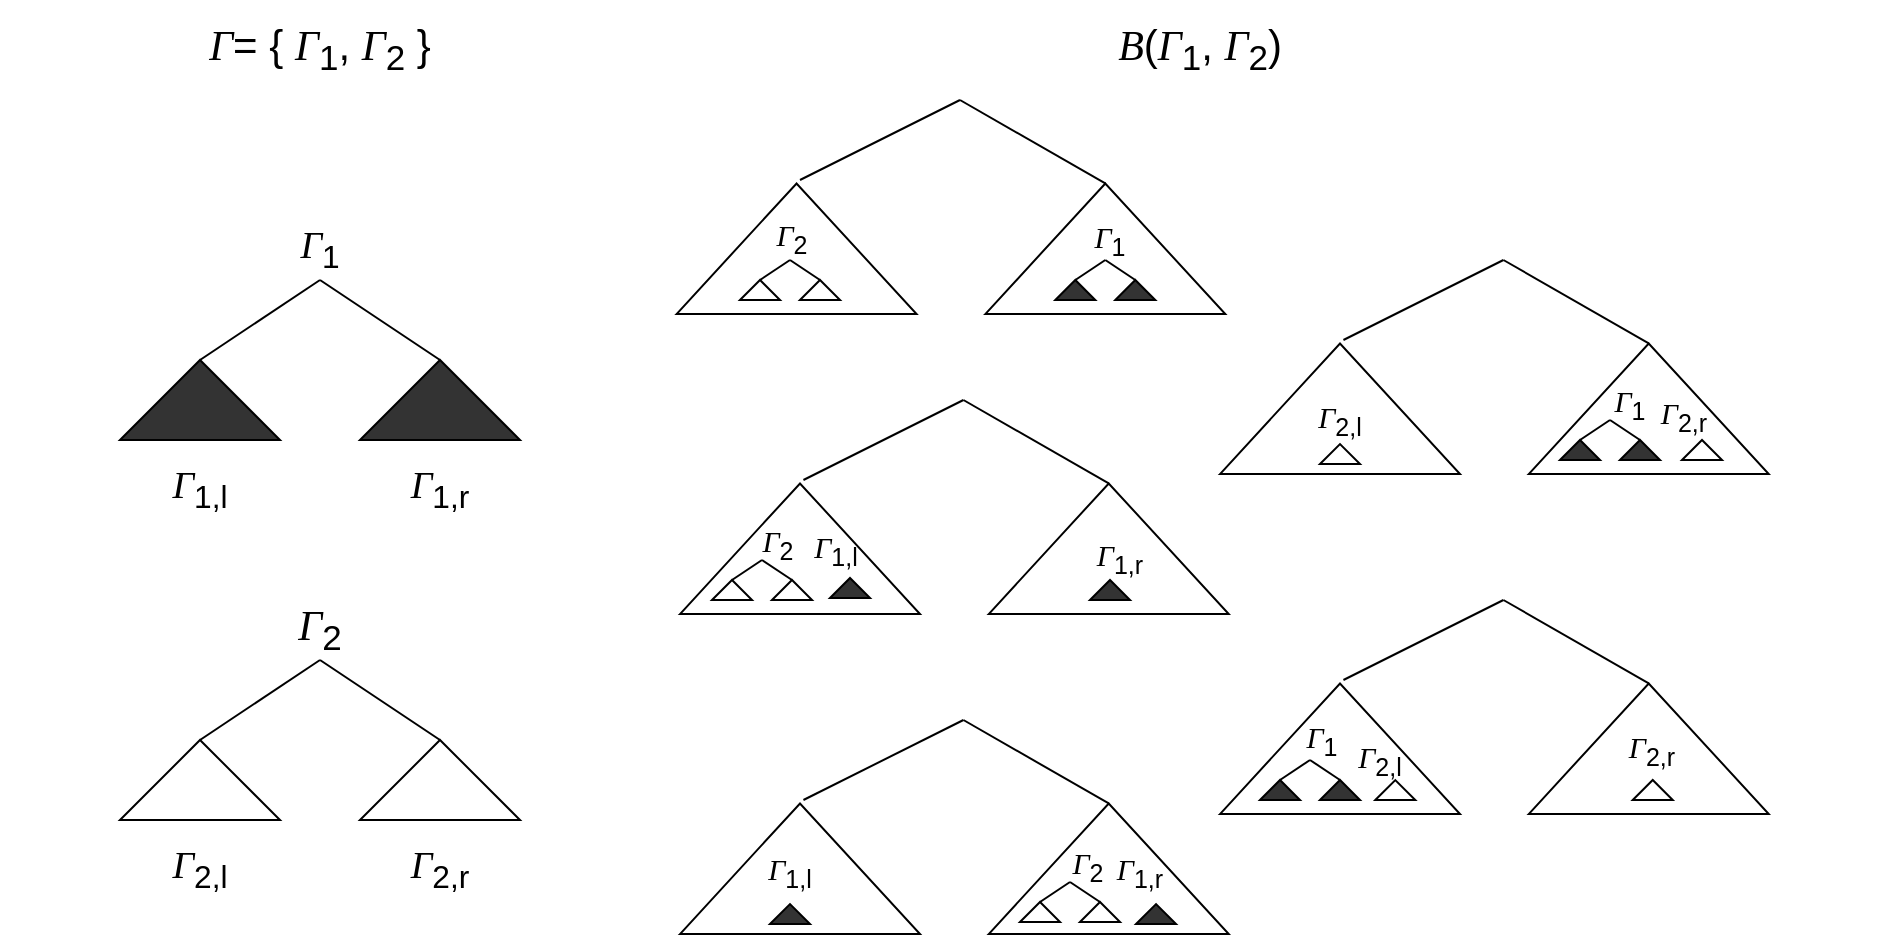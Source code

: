 <mxfile version="21.7.5" type="github">
  <diagram name="Page-1" id="s7zrrwgHaPzpXVX8WTu6">
    <mxGraphModel dx="847" dy="729" grid="1" gridSize="10" guides="1" tooltips="1" connect="1" arrows="1" fold="1" page="1" pageScale="1" pageWidth="850" pageHeight="1100" background="#ffffff" math="0" shadow="0">
      <root>
        <mxCell id="0" />
        <mxCell id="1" parent="0" />
        <mxCell id="GKoCl5mRJuVTZbslMC3Y-10" value="" style="group" vertex="1" connectable="0" parent="1">
          <mxGeometry x="90" y="340" width="200" height="80" as="geometry" />
        </mxCell>
        <mxCell id="GKoCl5mRJuVTZbslMC3Y-5" value="" style="triangle;whiteSpace=wrap;html=1;rotation=-90;fillColor=#FFFFFF;" vertex="1" parent="GKoCl5mRJuVTZbslMC3Y-10">
          <mxGeometry x="20" y="50" width="40" height="80" as="geometry" />
        </mxCell>
        <mxCell id="GKoCl5mRJuVTZbslMC3Y-6" value="" style="triangle;whiteSpace=wrap;html=1;rotation=-90;fillColor=#FFFFFF;" vertex="1" parent="GKoCl5mRJuVTZbslMC3Y-10">
          <mxGeometry x="140" y="50" width="40" height="80" as="geometry" />
        </mxCell>
        <mxCell id="GKoCl5mRJuVTZbslMC3Y-7" value="" style="endArrow=none;html=1;rounded=0;exitX=1;exitY=0.5;exitDx=0;exitDy=0;" edge="1" parent="GKoCl5mRJuVTZbslMC3Y-10" source="GKoCl5mRJuVTZbslMC3Y-5">
          <mxGeometry width="50" height="50" relative="1" as="geometry">
            <mxPoint x="70" y="30" as="sourcePoint" />
            <mxPoint x="100" y="30" as="targetPoint" />
          </mxGeometry>
        </mxCell>
        <mxCell id="GKoCl5mRJuVTZbslMC3Y-8" value="" style="endArrow=none;html=1;rounded=0;entryX=1;entryY=0.5;entryDx=0;entryDy=0;" edge="1" parent="GKoCl5mRJuVTZbslMC3Y-10" target="GKoCl5mRJuVTZbslMC3Y-6">
          <mxGeometry width="50" height="50" relative="1" as="geometry">
            <mxPoint x="100" y="30" as="sourcePoint" />
            <mxPoint x="110" y="40" as="targetPoint" />
          </mxGeometry>
        </mxCell>
        <mxCell id="GKoCl5mRJuVTZbslMC3Y-88" value="&lt;font style=&quot;font-size: 21px;&quot;&gt;&lt;i&gt;&lt;font face=&quot;Times New Roman&quot;&gt;Γ&lt;/font&gt;&lt;/i&gt;&lt;sub&gt;2&lt;br&gt;&lt;/sub&gt;&lt;/font&gt;" style="text;html=1;strokeColor=none;fillColor=none;align=center;verticalAlign=middle;whiteSpace=wrap;rounded=0;" vertex="1" parent="GKoCl5mRJuVTZbslMC3Y-10">
          <mxGeometry y="-10" width="200" height="50" as="geometry" />
        </mxCell>
        <mxCell id="GKoCl5mRJuVTZbslMC3Y-11" value="" style="group" vertex="1" connectable="0" parent="1">
          <mxGeometry x="90" y="180" width="210" height="80" as="geometry" />
        </mxCell>
        <mxCell id="GKoCl5mRJuVTZbslMC3Y-1" value="" style="triangle;whiteSpace=wrap;html=1;rotation=-90;fillColor=#333333;" vertex="1" parent="GKoCl5mRJuVTZbslMC3Y-11">
          <mxGeometry x="20" y="20" width="40" height="80" as="geometry" />
        </mxCell>
        <mxCell id="GKoCl5mRJuVTZbslMC3Y-2" value="" style="triangle;whiteSpace=wrap;html=1;rotation=-90;fillColor=#333333;" vertex="1" parent="GKoCl5mRJuVTZbslMC3Y-11">
          <mxGeometry x="140" y="20" width="40" height="80" as="geometry" />
        </mxCell>
        <mxCell id="GKoCl5mRJuVTZbslMC3Y-3" value="" style="endArrow=none;html=1;rounded=0;exitX=1;exitY=0.5;exitDx=0;exitDy=0;" edge="1" parent="GKoCl5mRJuVTZbslMC3Y-11" source="GKoCl5mRJuVTZbslMC3Y-1">
          <mxGeometry width="50" height="50" relative="1" as="geometry">
            <mxPoint x="70" as="sourcePoint" />
            <mxPoint x="100" as="targetPoint" />
          </mxGeometry>
        </mxCell>
        <mxCell id="GKoCl5mRJuVTZbslMC3Y-4" value="" style="endArrow=none;html=1;rounded=0;entryX=1;entryY=0.5;entryDx=0;entryDy=0;" edge="1" parent="GKoCl5mRJuVTZbslMC3Y-11" target="GKoCl5mRJuVTZbslMC3Y-2">
          <mxGeometry width="50" height="50" relative="1" as="geometry">
            <mxPoint x="100" as="sourcePoint" />
            <mxPoint x="110" y="10" as="targetPoint" />
          </mxGeometry>
        </mxCell>
        <mxCell id="GKoCl5mRJuVTZbslMC3Y-17" value="" style="group" vertex="1" connectable="0" parent="1">
          <mxGeometry x="368.28" y="90" width="314.37" height="107.03" as="geometry" />
        </mxCell>
        <mxCell id="GKoCl5mRJuVTZbslMC3Y-12" value="" style="triangle;whiteSpace=wrap;html=1;rotation=-90;" vertex="1" parent="GKoCl5mRJuVTZbslMC3Y-17">
          <mxGeometry x="27.35" y="14.38" width="65.3" height="120" as="geometry" />
        </mxCell>
        <mxCell id="GKoCl5mRJuVTZbslMC3Y-13" value="" style="triangle;whiteSpace=wrap;html=1;rotation=-90;" vertex="1" parent="GKoCl5mRJuVTZbslMC3Y-17">
          <mxGeometry x="181.72" y="14.38" width="65.3" height="120" as="geometry" />
        </mxCell>
        <mxCell id="GKoCl5mRJuVTZbslMC3Y-15" value="" style="endArrow=none;html=1;rounded=0;" edge="1" parent="GKoCl5mRJuVTZbslMC3Y-17">
          <mxGeometry width="50" height="50" relative="1" as="geometry">
            <mxPoint x="61.72" y="40" as="sourcePoint" />
            <mxPoint x="141.72" as="targetPoint" />
          </mxGeometry>
        </mxCell>
        <mxCell id="GKoCl5mRJuVTZbslMC3Y-16" value="" style="endArrow=none;html=1;rounded=0;entryX=1;entryY=0.5;entryDx=0;entryDy=0;" edge="1" parent="GKoCl5mRJuVTZbslMC3Y-17" target="GKoCl5mRJuVTZbslMC3Y-13">
          <mxGeometry width="50" height="50" relative="1" as="geometry">
            <mxPoint x="141.72" as="sourcePoint" />
            <mxPoint x="161.72" y="10" as="targetPoint" />
          </mxGeometry>
        </mxCell>
        <mxCell id="GKoCl5mRJuVTZbslMC3Y-38" value="" style="group" vertex="1" connectable="0" parent="GKoCl5mRJuVTZbslMC3Y-17">
          <mxGeometry x="31.72" y="80" width="50" height="20" as="geometry" />
        </mxCell>
        <mxCell id="GKoCl5mRJuVTZbslMC3Y-39" value="" style="triangle;whiteSpace=wrap;html=1;rotation=-90;fillColor=#FFFFFF;" vertex="1" parent="GKoCl5mRJuVTZbslMC3Y-38">
          <mxGeometry x="5" y="5" width="10" height="20" as="geometry" />
        </mxCell>
        <mxCell id="GKoCl5mRJuVTZbslMC3Y-40" value="" style="triangle;whiteSpace=wrap;html=1;rotation=-90;fillColor=#FFFFFF;" vertex="1" parent="GKoCl5mRJuVTZbslMC3Y-38">
          <mxGeometry x="35.0" y="5" width="10" height="20" as="geometry" />
        </mxCell>
        <mxCell id="GKoCl5mRJuVTZbslMC3Y-41" value="" style="endArrow=none;html=1;rounded=0;exitX=1;exitY=0.5;exitDx=0;exitDy=0;" edge="1" parent="GKoCl5mRJuVTZbslMC3Y-38" source="GKoCl5mRJuVTZbslMC3Y-39">
          <mxGeometry width="50" height="50" relative="1" as="geometry">
            <mxPoint x="17.5" as="sourcePoint" />
            <mxPoint x="25" as="targetPoint" />
          </mxGeometry>
        </mxCell>
        <mxCell id="GKoCl5mRJuVTZbslMC3Y-42" value="" style="endArrow=none;html=1;rounded=0;entryX=1;entryY=0.5;entryDx=0;entryDy=0;" edge="1" parent="GKoCl5mRJuVTZbslMC3Y-38" target="GKoCl5mRJuVTZbslMC3Y-40">
          <mxGeometry width="50" height="50" relative="1" as="geometry">
            <mxPoint x="25" as="sourcePoint" />
            <mxPoint x="27.5" y="2.5" as="targetPoint" />
          </mxGeometry>
        </mxCell>
        <mxCell id="GKoCl5mRJuVTZbslMC3Y-44" value="" style="group" vertex="1" connectable="0" parent="GKoCl5mRJuVTZbslMC3Y-17">
          <mxGeometry x="189.37" y="80" width="50" height="20" as="geometry" />
        </mxCell>
        <mxCell id="GKoCl5mRJuVTZbslMC3Y-45" value="" style="triangle;whiteSpace=wrap;html=1;rotation=-90;fillColor=#333333;" vertex="1" parent="GKoCl5mRJuVTZbslMC3Y-44">
          <mxGeometry x="5" y="5" width="10" height="20" as="geometry" />
        </mxCell>
        <mxCell id="GKoCl5mRJuVTZbslMC3Y-46" value="" style="triangle;whiteSpace=wrap;html=1;rotation=-90;fillColor=#333333;" vertex="1" parent="GKoCl5mRJuVTZbslMC3Y-44">
          <mxGeometry x="35.0" y="5" width="10" height="20" as="geometry" />
        </mxCell>
        <mxCell id="GKoCl5mRJuVTZbslMC3Y-47" value="" style="endArrow=none;html=1;rounded=0;exitX=1;exitY=0.5;exitDx=0;exitDy=0;" edge="1" parent="GKoCl5mRJuVTZbslMC3Y-44" source="GKoCl5mRJuVTZbslMC3Y-45">
          <mxGeometry width="50" height="50" relative="1" as="geometry">
            <mxPoint x="17.5" as="sourcePoint" />
            <mxPoint x="25" as="targetPoint" />
          </mxGeometry>
        </mxCell>
        <mxCell id="GKoCl5mRJuVTZbslMC3Y-48" value="" style="endArrow=none;html=1;rounded=0;entryX=1;entryY=0.5;entryDx=0;entryDy=0;" edge="1" parent="GKoCl5mRJuVTZbslMC3Y-44" target="GKoCl5mRJuVTZbslMC3Y-46">
          <mxGeometry width="50" height="50" relative="1" as="geometry">
            <mxPoint x="25" as="sourcePoint" />
            <mxPoint x="27.5" y="2.5" as="targetPoint" />
          </mxGeometry>
        </mxCell>
        <mxCell id="GKoCl5mRJuVTZbslMC3Y-90" value="&lt;font style=&quot;font-size: 15px;&quot;&gt;&lt;i style=&quot;&quot;&gt;&lt;font style=&quot;font-size: 15px;&quot; face=&quot;Times New Roman&quot;&gt;Γ&lt;/font&gt;&lt;/i&gt;&lt;sub style=&quot;&quot;&gt;1&lt;/sub&gt;&lt;/font&gt;&lt;span style=&quot;box-sizing: border-box; color: transparent; cursor: text; position: absolute; transform-origin: 0px 0px; text-align: start; background-color: rgb(255, 255, 255); left: 298.863px; top: 208.914px; font-family: sans-serif; font-size: 15px;&quot; dir=&quot;ltr&quot; role=&quot;presentation&quot;&gt;&lt;font style=&quot;font-size: 15px;&quot;&gt;2&lt;/font&gt;&lt;/span&gt;&lt;span style=&quot;box-sizing: border-box; color: transparent; cursor: text; position: absolute; transform-origin: 0px 0px; text-align: start; background-color: rgb(255, 255, 255); left: 298.863px; top: 208.914px; font-family: sans-serif; font-size: 15px;&quot; dir=&quot;ltr&quot; role=&quot;presentation&quot;&gt;&lt;font style=&quot;font-size: 15px;&quot;&gt;&lt;br&gt;&lt;/font&gt;&lt;/span&gt;&lt;span style=&quot;box-sizing: border-box; color: transparent; cursor: text; position: absolute; transform-origin: 0px 0px; text-align: start; background-color: rgb(255, 255, 255); left: 298.863px; top: 208.914px; font-family: sans-serif; font-size: 15px;&quot; dir=&quot;ltr&quot; role=&quot;presentation&quot;&gt;&lt;font style=&quot;font-size: 15px;&quot;&gt;2&lt;/font&gt;&lt;/span&gt;" style="text;html=1;strokeColor=none;fillColor=none;align=center;verticalAlign=middle;whiteSpace=wrap;rounded=0;" vertex="1" parent="GKoCl5mRJuVTZbslMC3Y-17">
          <mxGeometry x="116.37" y="45" width="200" height="50" as="geometry" />
        </mxCell>
        <mxCell id="GKoCl5mRJuVTZbslMC3Y-96" value="&lt;font style=&quot;font-size: 15px;&quot;&gt;&lt;i&gt;&lt;font style=&quot;font-size: 15px;&quot; face=&quot;Times New Roman&quot;&gt;Γ&lt;/font&gt;&lt;/i&gt;&lt;sub&gt;2&lt;br&gt;&lt;/sub&gt;&lt;/font&gt;" style="text;html=1;strokeColor=none;fillColor=none;align=center;verticalAlign=middle;whiteSpace=wrap;rounded=0;" vertex="1" parent="GKoCl5mRJuVTZbslMC3Y-17">
          <mxGeometry x="-42.28" y="44" width="200" height="50" as="geometry" />
        </mxCell>
        <mxCell id="GKoCl5mRJuVTZbslMC3Y-18" value="" style="group" vertex="1" connectable="0" parent="1">
          <mxGeometry x="370" y="240" width="320" height="107.03" as="geometry" />
        </mxCell>
        <mxCell id="GKoCl5mRJuVTZbslMC3Y-19" value="" style="triangle;whiteSpace=wrap;html=1;rotation=-90;" vertex="1" parent="GKoCl5mRJuVTZbslMC3Y-18">
          <mxGeometry x="27.35" y="14.38" width="65.3" height="120" as="geometry" />
        </mxCell>
        <mxCell id="GKoCl5mRJuVTZbslMC3Y-20" value="" style="triangle;whiteSpace=wrap;html=1;rotation=-90;" vertex="1" parent="GKoCl5mRJuVTZbslMC3Y-18">
          <mxGeometry x="181.72" y="14.38" width="65.3" height="120" as="geometry" />
        </mxCell>
        <mxCell id="GKoCl5mRJuVTZbslMC3Y-21" value="" style="endArrow=none;html=1;rounded=0;" edge="1" parent="GKoCl5mRJuVTZbslMC3Y-18">
          <mxGeometry width="50" height="50" relative="1" as="geometry">
            <mxPoint x="61.72" y="40" as="sourcePoint" />
            <mxPoint x="141.72" as="targetPoint" />
          </mxGeometry>
        </mxCell>
        <mxCell id="GKoCl5mRJuVTZbslMC3Y-22" value="" style="endArrow=none;html=1;rounded=0;entryX=1;entryY=0.5;entryDx=0;entryDy=0;" edge="1" parent="GKoCl5mRJuVTZbslMC3Y-18" target="GKoCl5mRJuVTZbslMC3Y-20">
          <mxGeometry width="50" height="50" relative="1" as="geometry">
            <mxPoint x="141.72" as="sourcePoint" />
            <mxPoint x="161.72" y="10" as="targetPoint" />
          </mxGeometry>
        </mxCell>
        <mxCell id="GKoCl5mRJuVTZbslMC3Y-54" value="" style="group" vertex="1" connectable="0" parent="GKoCl5mRJuVTZbslMC3Y-18">
          <mxGeometry x="16" y="80" width="50" height="20" as="geometry" />
        </mxCell>
        <mxCell id="GKoCl5mRJuVTZbslMC3Y-50" value="" style="triangle;whiteSpace=wrap;html=1;rotation=-90;fillColor=#FFFFFF;container=0;" vertex="1" parent="GKoCl5mRJuVTZbslMC3Y-54">
          <mxGeometry x="5" y="5" width="10" height="20" as="geometry" />
        </mxCell>
        <mxCell id="GKoCl5mRJuVTZbslMC3Y-51" value="" style="triangle;whiteSpace=wrap;html=1;rotation=-90;fillColor=#FFFFFF;container=0;" vertex="1" parent="GKoCl5mRJuVTZbslMC3Y-54">
          <mxGeometry x="35" y="5" width="10" height="20" as="geometry" />
        </mxCell>
        <mxCell id="GKoCl5mRJuVTZbslMC3Y-52" value="" style="endArrow=none;html=1;rounded=0;exitX=1;exitY=0.5;exitDx=0;exitDy=0;" edge="1" parent="GKoCl5mRJuVTZbslMC3Y-54" source="GKoCl5mRJuVTZbslMC3Y-50">
          <mxGeometry width="50" height="50" relative="1" as="geometry">
            <mxPoint x="17.5" as="sourcePoint" />
            <mxPoint x="25" as="targetPoint" />
          </mxGeometry>
        </mxCell>
        <mxCell id="GKoCl5mRJuVTZbslMC3Y-53" value="" style="endArrow=none;html=1;rounded=0;entryX=1;entryY=0.5;entryDx=0;entryDy=0;" edge="1" parent="GKoCl5mRJuVTZbslMC3Y-54" target="GKoCl5mRJuVTZbslMC3Y-51">
          <mxGeometry width="50" height="50" relative="1" as="geometry">
            <mxPoint x="25" as="sourcePoint" />
            <mxPoint x="27.5" y="2.5" as="targetPoint" />
          </mxGeometry>
        </mxCell>
        <mxCell id="GKoCl5mRJuVTZbslMC3Y-78" value="" style="triangle;whiteSpace=wrap;html=1;rotation=-90;fillColor=#333333;container=0;" vertex="1" parent="GKoCl5mRJuVTZbslMC3Y-18">
          <mxGeometry x="80" y="84" width="10" height="20" as="geometry" />
        </mxCell>
        <mxCell id="GKoCl5mRJuVTZbslMC3Y-79" value="" style="triangle;whiteSpace=wrap;html=1;rotation=-90;fillColor=#333333;container=0;" vertex="1" parent="GKoCl5mRJuVTZbslMC3Y-18">
          <mxGeometry x="210" y="85" width="10" height="20" as="geometry" />
        </mxCell>
        <mxCell id="GKoCl5mRJuVTZbslMC3Y-91" value="&lt;font style=&quot;font-size: 15px;&quot;&gt;&lt;i style=&quot;&quot;&gt;&lt;font style=&quot;font-size: 15px;&quot; face=&quot;Times New Roman&quot;&gt;Γ&lt;/font&gt;&lt;/i&gt;&lt;sub style=&quot;&quot;&gt;1,l&lt;/sub&gt;&lt;/font&gt;&lt;span style=&quot;box-sizing: border-box; color: transparent; cursor: text; position: absolute; transform-origin: 0px 0px; text-align: start; background-color: rgb(255, 255, 255); left: 298.863px; top: 208.914px; font-family: sans-serif; font-size: 15px;&quot; dir=&quot;ltr&quot; role=&quot;presentation&quot;&gt;&lt;font style=&quot;font-size: 15px;&quot;&gt;2&lt;/font&gt;&lt;/span&gt;&lt;span style=&quot;box-sizing: border-box; color: transparent; cursor: text; position: absolute; transform-origin: 0px 0px; text-align: start; background-color: rgb(255, 255, 255); left: 298.863px; top: 208.914px; font-family: sans-serif; font-size: 15px;&quot; dir=&quot;ltr&quot; role=&quot;presentation&quot;&gt;&lt;font style=&quot;font-size: 15px;&quot;&gt;&lt;br&gt;&lt;/font&gt;&lt;/span&gt;&lt;span style=&quot;box-sizing: border-box; color: transparent; cursor: text; position: absolute; transform-origin: 0px 0px; text-align: start; background-color: rgb(255, 255, 255); left: 298.863px; top: 208.914px; font-family: sans-serif; font-size: 15px;&quot; dir=&quot;ltr&quot; role=&quot;presentation&quot;&gt;&lt;font style=&quot;font-size: 15px;&quot;&gt;2&lt;/font&gt;&lt;/span&gt;" style="text;html=1;strokeColor=none;fillColor=none;align=center;verticalAlign=middle;whiteSpace=wrap;rounded=0;" vertex="1" parent="GKoCl5mRJuVTZbslMC3Y-18">
          <mxGeometry x="-22" y="50" width="200" height="50" as="geometry" />
        </mxCell>
        <mxCell id="GKoCl5mRJuVTZbslMC3Y-92" value="&lt;font style=&quot;font-size: 15px;&quot;&gt;&lt;font style=&quot;font-size: 15px;&quot; face=&quot;Times New Roman&quot;&gt;&lt;i style=&quot;&quot;&gt;Γ&lt;/i&gt;&lt;/font&gt;&lt;sub style=&quot;&quot;&gt;1,r&lt;/sub&gt;&lt;/font&gt;&lt;span style=&quot;box-sizing: border-box; color: transparent; cursor: text; position: absolute; transform-origin: 0px 0px; text-align: start; background-color: rgb(255, 255, 255); left: 298.863px; top: 208.914px; font-family: sans-serif; font-size: 15px;&quot; dir=&quot;ltr&quot; role=&quot;presentation&quot;&gt;&lt;font style=&quot;font-size: 15px;&quot;&gt;2&lt;/font&gt;&lt;/span&gt;&lt;span style=&quot;box-sizing: border-box; color: transparent; cursor: text; position: absolute; transform-origin: 0px 0px; text-align: start; background-color: rgb(255, 255, 255); left: 298.863px; top: 208.914px; font-family: sans-serif; font-size: 15px;&quot; dir=&quot;ltr&quot; role=&quot;presentation&quot;&gt;&lt;font style=&quot;font-size: 15px;&quot;&gt;&lt;br&gt;&lt;/font&gt;&lt;/span&gt;&lt;span style=&quot;box-sizing: border-box; color: transparent; cursor: text; position: absolute; transform-origin: 0px 0px; text-align: start; background-color: rgb(255, 255, 255); left: 298.863px; top: 208.914px; font-family: sans-serif; font-size: 15px;&quot; dir=&quot;ltr&quot; role=&quot;presentation&quot;&gt;&lt;font style=&quot;font-size: 15px;&quot;&gt;2&lt;/font&gt;&lt;/span&gt;" style="text;html=1;strokeColor=none;fillColor=none;align=center;verticalAlign=middle;whiteSpace=wrap;rounded=0;" vertex="1" parent="GKoCl5mRJuVTZbslMC3Y-18">
          <mxGeometry x="120" y="54" width="200" height="50" as="geometry" />
        </mxCell>
        <mxCell id="GKoCl5mRJuVTZbslMC3Y-97" value="&lt;font style=&quot;font-size: 15px;&quot;&gt;&lt;i&gt;&lt;font style=&quot;font-size: 15px;&quot; face=&quot;Times New Roman&quot;&gt;Γ&lt;/font&gt;&lt;/i&gt;&lt;sub&gt;2&lt;br&gt;&lt;/sub&gt;&lt;/font&gt;" style="text;html=1;strokeColor=none;fillColor=none;align=center;verticalAlign=middle;whiteSpace=wrap;rounded=0;" vertex="1" parent="GKoCl5mRJuVTZbslMC3Y-18">
          <mxGeometry x="-51" y="47.38" width="200" height="50" as="geometry" />
        </mxCell>
        <mxCell id="GKoCl5mRJuVTZbslMC3Y-23" value="" style="group" vertex="1" connectable="0" parent="1">
          <mxGeometry x="370" y="400" width="330" height="107.03" as="geometry" />
        </mxCell>
        <mxCell id="GKoCl5mRJuVTZbslMC3Y-24" value="" style="triangle;whiteSpace=wrap;html=1;rotation=-90;" vertex="1" parent="GKoCl5mRJuVTZbslMC3Y-23">
          <mxGeometry x="27.35" y="14.38" width="65.3" height="120" as="geometry" />
        </mxCell>
        <mxCell id="GKoCl5mRJuVTZbslMC3Y-25" value="" style="triangle;whiteSpace=wrap;html=1;rotation=-90;" vertex="1" parent="GKoCl5mRJuVTZbslMC3Y-23">
          <mxGeometry x="181.72" y="14.38" width="65.3" height="120" as="geometry" />
        </mxCell>
        <mxCell id="GKoCl5mRJuVTZbslMC3Y-26" value="" style="endArrow=none;html=1;rounded=0;" edge="1" parent="GKoCl5mRJuVTZbslMC3Y-23">
          <mxGeometry width="50" height="50" relative="1" as="geometry">
            <mxPoint x="61.72" y="40" as="sourcePoint" />
            <mxPoint x="141.72" as="targetPoint" />
          </mxGeometry>
        </mxCell>
        <mxCell id="GKoCl5mRJuVTZbslMC3Y-27" value="" style="endArrow=none;html=1;rounded=0;entryX=1;entryY=0.5;entryDx=0;entryDy=0;" edge="1" parent="GKoCl5mRJuVTZbslMC3Y-23" target="GKoCl5mRJuVTZbslMC3Y-25">
          <mxGeometry width="50" height="50" relative="1" as="geometry">
            <mxPoint x="141.72" as="sourcePoint" />
            <mxPoint x="161.72" y="10" as="targetPoint" />
          </mxGeometry>
        </mxCell>
        <mxCell id="GKoCl5mRJuVTZbslMC3Y-55" value="" style="group" vertex="1" connectable="0" parent="GKoCl5mRJuVTZbslMC3Y-23">
          <mxGeometry x="170" y="81" width="50" height="20" as="geometry" />
        </mxCell>
        <mxCell id="GKoCl5mRJuVTZbslMC3Y-56" value="" style="triangle;whiteSpace=wrap;html=1;rotation=-90;fillColor=#FFFFFF;container=0;" vertex="1" parent="GKoCl5mRJuVTZbslMC3Y-55">
          <mxGeometry x="5" y="5" width="10" height="20" as="geometry" />
        </mxCell>
        <mxCell id="GKoCl5mRJuVTZbslMC3Y-57" value="" style="triangle;whiteSpace=wrap;html=1;rotation=-90;fillColor=#FFFFFF;container=0;" vertex="1" parent="GKoCl5mRJuVTZbslMC3Y-55">
          <mxGeometry x="35" y="5" width="10" height="20" as="geometry" />
        </mxCell>
        <mxCell id="GKoCl5mRJuVTZbslMC3Y-58" value="" style="endArrow=none;html=1;rounded=0;exitX=1;exitY=0.5;exitDx=0;exitDy=0;" edge="1" parent="GKoCl5mRJuVTZbslMC3Y-55" source="GKoCl5mRJuVTZbslMC3Y-56">
          <mxGeometry width="50" height="50" relative="1" as="geometry">
            <mxPoint x="17.5" as="sourcePoint" />
            <mxPoint x="25" as="targetPoint" />
          </mxGeometry>
        </mxCell>
        <mxCell id="GKoCl5mRJuVTZbslMC3Y-59" value="" style="endArrow=none;html=1;rounded=0;entryX=1;entryY=0.5;entryDx=0;entryDy=0;" edge="1" parent="GKoCl5mRJuVTZbslMC3Y-55" target="GKoCl5mRJuVTZbslMC3Y-57">
          <mxGeometry width="50" height="50" relative="1" as="geometry">
            <mxPoint x="25" as="sourcePoint" />
            <mxPoint x="27.5" y="2.5" as="targetPoint" />
          </mxGeometry>
        </mxCell>
        <mxCell id="GKoCl5mRJuVTZbslMC3Y-75" value="" style="triangle;whiteSpace=wrap;html=1;rotation=-90;fillColor=#333333;container=0;" vertex="1" parent="GKoCl5mRJuVTZbslMC3Y-23">
          <mxGeometry x="233.02" y="87.03" width="10" height="20" as="geometry" />
        </mxCell>
        <mxCell id="GKoCl5mRJuVTZbslMC3Y-71" value="" style="triangle;whiteSpace=wrap;html=1;rotation=-90;fillColor=#333333;container=0;" vertex="1" parent="GKoCl5mRJuVTZbslMC3Y-23">
          <mxGeometry x="50" y="87.03" width="10" height="20" as="geometry" />
        </mxCell>
        <mxCell id="GKoCl5mRJuVTZbslMC3Y-93" value="&lt;font style=&quot;font-size: 15px;&quot;&gt;&lt;i style=&quot;&quot;&gt;&lt;font style=&quot;font-size: 15px;&quot; face=&quot;Times New Roman&quot;&gt;Γ&lt;/font&gt;&lt;/i&gt;&lt;sub style=&quot;&quot;&gt;1,l&lt;/sub&gt;&lt;/font&gt;&lt;span style=&quot;box-sizing: border-box; color: transparent; cursor: text; position: absolute; transform-origin: 0px 0px; text-align: start; background-color: rgb(255, 255, 255); left: 298.863px; top: 208.914px; font-family: sans-serif; font-size: 15px;&quot; dir=&quot;ltr&quot; role=&quot;presentation&quot;&gt;&lt;font style=&quot;font-size: 15px;&quot;&gt;2&lt;/font&gt;&lt;/span&gt;&lt;span style=&quot;box-sizing: border-box; color: transparent; cursor: text; position: absolute; transform-origin: 0px 0px; text-align: start; background-color: rgb(255, 255, 255); left: 298.863px; top: 208.914px; font-family: sans-serif; font-size: 15px;&quot; dir=&quot;ltr&quot; role=&quot;presentation&quot;&gt;&lt;font style=&quot;font-size: 15px;&quot;&gt;&lt;br&gt;&lt;/font&gt;&lt;/span&gt;&lt;span style=&quot;box-sizing: border-box; color: transparent; cursor: text; position: absolute; transform-origin: 0px 0px; text-align: start; background-color: rgb(255, 255, 255); left: 298.863px; top: 208.914px; font-family: sans-serif; font-size: 15px;&quot; dir=&quot;ltr&quot; role=&quot;presentation&quot;&gt;&lt;font style=&quot;font-size: 15px;&quot;&gt;2&lt;/font&gt;&lt;/span&gt;" style="text;html=1;strokeColor=none;fillColor=none;align=center;verticalAlign=middle;whiteSpace=wrap;rounded=0;" vertex="1" parent="GKoCl5mRJuVTZbslMC3Y-23">
          <mxGeometry x="-45" y="51" width="200" height="50" as="geometry" />
        </mxCell>
        <mxCell id="GKoCl5mRJuVTZbslMC3Y-95" value="&lt;font style=&quot;font-size: 15px;&quot;&gt;&lt;font style=&quot;font-size: 15px;&quot; face=&quot;Times New Roman&quot;&gt;&lt;i style=&quot;&quot;&gt;Γ&lt;/i&gt;&lt;/font&gt;&lt;sub style=&quot;&quot;&gt;1,r&lt;/sub&gt;&lt;/font&gt;&lt;span style=&quot;box-sizing: border-box; color: transparent; cursor: text; position: absolute; transform-origin: 0px 0px; text-align: start; background-color: rgb(255, 255, 255); left: 298.863px; top: 208.914px; font-family: sans-serif; font-size: 15px;&quot; dir=&quot;ltr&quot; role=&quot;presentation&quot;&gt;&lt;font style=&quot;font-size: 15px;&quot;&gt;2&lt;/font&gt;&lt;/span&gt;&lt;span style=&quot;box-sizing: border-box; color: transparent; cursor: text; position: absolute; transform-origin: 0px 0px; text-align: start; background-color: rgb(255, 255, 255); left: 298.863px; top: 208.914px; font-family: sans-serif; font-size: 15px;&quot; dir=&quot;ltr&quot; role=&quot;presentation&quot;&gt;&lt;font style=&quot;font-size: 15px;&quot;&gt;&lt;br&gt;&lt;/font&gt;&lt;/span&gt;&lt;span style=&quot;box-sizing: border-box; color: transparent; cursor: text; position: absolute; transform-origin: 0px 0px; text-align: start; background-color: rgb(255, 255, 255); left: 298.863px; top: 208.914px; font-family: sans-serif; font-size: 15px;&quot; dir=&quot;ltr&quot; role=&quot;presentation&quot;&gt;&lt;font style=&quot;font-size: 15px;&quot;&gt;2&lt;/font&gt;&lt;/span&gt;" style="text;html=1;strokeColor=none;fillColor=none;align=center;verticalAlign=middle;whiteSpace=wrap;rounded=0;" vertex="1" parent="GKoCl5mRJuVTZbslMC3Y-23">
          <mxGeometry x="130" y="51" width="200" height="50" as="geometry" />
        </mxCell>
        <mxCell id="GKoCl5mRJuVTZbslMC3Y-98" value="&lt;font style=&quot;font-size: 15px;&quot;&gt;&lt;i&gt;&lt;font style=&quot;font-size: 15px;&quot; face=&quot;Times New Roman&quot;&gt;Γ&lt;/font&gt;&lt;/i&gt;&lt;sub&gt;2&lt;br&gt;&lt;/sub&gt;&lt;/font&gt;" style="text;html=1;strokeColor=none;fillColor=none;align=center;verticalAlign=middle;whiteSpace=wrap;rounded=0;" vertex="1" parent="GKoCl5mRJuVTZbslMC3Y-23">
          <mxGeometry x="104" y="48.38" width="200" height="50" as="geometry" />
        </mxCell>
        <mxCell id="GKoCl5mRJuVTZbslMC3Y-28" value="" style="group" vertex="1" connectable="0" parent="1">
          <mxGeometry x="640" y="170" width="330" height="107.03" as="geometry" />
        </mxCell>
        <mxCell id="GKoCl5mRJuVTZbslMC3Y-29" value="" style="triangle;whiteSpace=wrap;html=1;rotation=-90;" vertex="1" parent="GKoCl5mRJuVTZbslMC3Y-28">
          <mxGeometry x="27.35" y="14.38" width="65.3" height="120" as="geometry" />
        </mxCell>
        <mxCell id="GKoCl5mRJuVTZbslMC3Y-30" value="" style="triangle;whiteSpace=wrap;html=1;rotation=-90;" vertex="1" parent="GKoCl5mRJuVTZbslMC3Y-28">
          <mxGeometry x="181.72" y="14.38" width="65.3" height="120" as="geometry" />
        </mxCell>
        <mxCell id="GKoCl5mRJuVTZbslMC3Y-31" value="" style="endArrow=none;html=1;rounded=0;" edge="1" parent="GKoCl5mRJuVTZbslMC3Y-28">
          <mxGeometry width="50" height="50" relative="1" as="geometry">
            <mxPoint x="61.72" y="40" as="sourcePoint" />
            <mxPoint x="141.72" as="targetPoint" />
          </mxGeometry>
        </mxCell>
        <mxCell id="GKoCl5mRJuVTZbslMC3Y-32" value="" style="endArrow=none;html=1;rounded=0;entryX=1;entryY=0.5;entryDx=0;entryDy=0;" edge="1" parent="GKoCl5mRJuVTZbslMC3Y-28" target="GKoCl5mRJuVTZbslMC3Y-30">
          <mxGeometry width="50" height="50" relative="1" as="geometry">
            <mxPoint x="141.72" as="sourcePoint" />
            <mxPoint x="161.72" y="10" as="targetPoint" />
          </mxGeometry>
        </mxCell>
        <mxCell id="GKoCl5mRJuVTZbslMC3Y-65" value="" style="group" vertex="1" connectable="0" parent="GKoCl5mRJuVTZbslMC3Y-28">
          <mxGeometry x="170" y="80" width="50" height="20" as="geometry" />
        </mxCell>
        <mxCell id="GKoCl5mRJuVTZbslMC3Y-66" value="" style="triangle;whiteSpace=wrap;html=1;rotation=-90;fillColor=#333333;container=0;" vertex="1" parent="GKoCl5mRJuVTZbslMC3Y-65">
          <mxGeometry x="5" y="5" width="10" height="20" as="geometry" />
        </mxCell>
        <mxCell id="GKoCl5mRJuVTZbslMC3Y-67" value="" style="triangle;whiteSpace=wrap;html=1;rotation=-90;fillColor=#333333;container=0;" vertex="1" parent="GKoCl5mRJuVTZbslMC3Y-65">
          <mxGeometry x="35" y="5" width="10" height="20" as="geometry" />
        </mxCell>
        <mxCell id="GKoCl5mRJuVTZbslMC3Y-68" value="" style="endArrow=none;html=1;rounded=0;exitX=1;exitY=0.5;exitDx=0;exitDy=0;" edge="1" parent="GKoCl5mRJuVTZbslMC3Y-65" source="GKoCl5mRJuVTZbslMC3Y-66">
          <mxGeometry width="50" height="50" relative="1" as="geometry">
            <mxPoint x="17.5" as="sourcePoint" />
            <mxPoint x="25" as="targetPoint" />
          </mxGeometry>
        </mxCell>
        <mxCell id="GKoCl5mRJuVTZbslMC3Y-69" value="" style="endArrow=none;html=1;rounded=0;entryX=1;entryY=0.5;entryDx=0;entryDy=0;" edge="1" parent="GKoCl5mRJuVTZbslMC3Y-65" target="GKoCl5mRJuVTZbslMC3Y-67">
          <mxGeometry width="50" height="50" relative="1" as="geometry">
            <mxPoint x="25" as="sourcePoint" />
            <mxPoint x="27.5" y="2.5" as="targetPoint" />
          </mxGeometry>
        </mxCell>
        <mxCell id="GKoCl5mRJuVTZbslMC3Y-80" value="" style="triangle;whiteSpace=wrap;html=1;rotation=-90;fillColor=#FFFFFF;container=0;" vertex="1" parent="GKoCl5mRJuVTZbslMC3Y-28">
          <mxGeometry x="55" y="87.03" width="10" height="20" as="geometry" />
        </mxCell>
        <mxCell id="GKoCl5mRJuVTZbslMC3Y-81" value="" style="triangle;whiteSpace=wrap;html=1;rotation=-90;fillColor=#FFFFFF;container=0;" vertex="1" parent="GKoCl5mRJuVTZbslMC3Y-28">
          <mxGeometry x="236" y="85" width="10" height="20" as="geometry" />
        </mxCell>
        <mxCell id="GKoCl5mRJuVTZbslMC3Y-99" value="&lt;font style=&quot;font-size: 15px;&quot;&gt;&lt;i style=&quot;&quot;&gt;&lt;font style=&quot;font-size: 15px;&quot; face=&quot;Times New Roman&quot;&gt;Γ&lt;/font&gt;&lt;/i&gt;&lt;sub style=&quot;&quot;&gt;1&lt;/sub&gt;&lt;/font&gt;&lt;span style=&quot;box-sizing: border-box; color: transparent; cursor: text; position: absolute; transform-origin: 0px 0px; text-align: start; background-color: rgb(255, 255, 255); left: 298.863px; top: 208.914px; font-family: sans-serif; font-size: 15px;&quot; dir=&quot;ltr&quot; role=&quot;presentation&quot;&gt;&lt;font style=&quot;font-size: 15px;&quot;&gt;2&lt;/font&gt;&lt;/span&gt;&lt;span style=&quot;box-sizing: border-box; color: transparent; cursor: text; position: absolute; transform-origin: 0px 0px; text-align: start; background-color: rgb(255, 255, 255); left: 298.863px; top: 208.914px; font-family: sans-serif; font-size: 15px;&quot; dir=&quot;ltr&quot; role=&quot;presentation&quot;&gt;&lt;font style=&quot;font-size: 15px;&quot;&gt;&lt;br&gt;&lt;/font&gt;&lt;/span&gt;&lt;span style=&quot;box-sizing: border-box; color: transparent; cursor: text; position: absolute; transform-origin: 0px 0px; text-align: start; background-color: rgb(255, 255, 255); left: 298.863px; top: 208.914px; font-family: sans-serif; font-size: 15px;&quot; dir=&quot;ltr&quot; role=&quot;presentation&quot;&gt;&lt;font style=&quot;font-size: 15px;&quot;&gt;2&lt;/font&gt;&lt;/span&gt;" style="text;html=1;strokeColor=none;fillColor=none;align=center;verticalAlign=middle;whiteSpace=wrap;rounded=0;" vertex="1" parent="GKoCl5mRJuVTZbslMC3Y-28">
          <mxGeometry x="105" y="47.38" width="200" height="50" as="geometry" />
        </mxCell>
        <mxCell id="GKoCl5mRJuVTZbslMC3Y-103" value="&lt;font style=&quot;font-size: 15px;&quot;&gt;&lt;i style=&quot;&quot;&gt;&lt;font style=&quot;font-size: 15px;&quot; face=&quot;Times New Roman&quot;&gt;Γ&lt;/font&gt;&lt;/i&gt;&lt;sub style=&quot;&quot;&gt;2,l&lt;/sub&gt;&lt;/font&gt;&lt;span style=&quot;box-sizing: border-box; color: transparent; cursor: text; position: absolute; transform-origin: 0px 0px; text-align: start; background-color: rgb(255, 255, 255); left: 298.863px; top: 208.914px; font-family: sans-serif; font-size: 15px;&quot; dir=&quot;ltr&quot; role=&quot;presentation&quot;&gt;&lt;font style=&quot;font-size: 15px;&quot;&gt;2&lt;/font&gt;&lt;/span&gt;&lt;span style=&quot;box-sizing: border-box; color: transparent; cursor: text; position: absolute; transform-origin: 0px 0px; text-align: start; background-color: rgb(255, 255, 255); left: 298.863px; top: 208.914px; font-family: sans-serif; font-size: 15px;&quot; dir=&quot;ltr&quot; role=&quot;presentation&quot;&gt;&lt;font style=&quot;font-size: 15px;&quot;&gt;&lt;br&gt;&lt;/font&gt;&lt;/span&gt;&lt;span style=&quot;box-sizing: border-box; color: transparent; cursor: text; position: absolute; transform-origin: 0px 0px; text-align: start; background-color: rgb(255, 255, 255); left: 298.863px; top: 208.914px; font-family: sans-serif; font-size: 15px;&quot; dir=&quot;ltr&quot; role=&quot;presentation&quot;&gt;&lt;font style=&quot;font-size: 15px;&quot;&gt;2&lt;/font&gt;&lt;/span&gt;" style="text;html=1;strokeColor=none;fillColor=none;align=center;verticalAlign=middle;whiteSpace=wrap;rounded=0;" vertex="1" parent="GKoCl5mRJuVTZbslMC3Y-28">
          <mxGeometry x="-20" y="55.0" width="160" height="50" as="geometry" />
        </mxCell>
        <mxCell id="GKoCl5mRJuVTZbslMC3Y-104" value="&lt;font style=&quot;font-size: 15px;&quot;&gt;&lt;font style=&quot;font-size: 15px;&quot; face=&quot;Times New Roman&quot;&gt;&lt;i style=&quot;&quot;&gt;Γ&lt;/i&gt;&lt;/font&gt;&lt;sub style=&quot;&quot;&gt;2,r&lt;/sub&gt;&lt;/font&gt;&lt;span style=&quot;box-sizing: border-box; color: transparent; cursor: text; position: absolute; transform-origin: 0px 0px; text-align: start; background-color: rgb(255, 255, 255); left: 298.863px; top: 208.914px; font-family: sans-serif; font-size: 15px;&quot; dir=&quot;ltr&quot; role=&quot;presentation&quot;&gt;&lt;font style=&quot;font-size: 15px;&quot;&gt;2&lt;/font&gt;&lt;/span&gt;&lt;span style=&quot;box-sizing: border-box; color: transparent; cursor: text; position: absolute; transform-origin: 0px 0px; text-align: start; background-color: rgb(255, 255, 255); left: 298.863px; top: 208.914px; font-family: sans-serif; font-size: 15px;&quot; dir=&quot;ltr&quot; role=&quot;presentation&quot;&gt;&lt;font style=&quot;font-size: 15px;&quot;&gt;&lt;br&gt;&lt;/font&gt;&lt;/span&gt;&lt;span style=&quot;box-sizing: border-box; color: transparent; cursor: text; position: absolute; transform-origin: 0px 0px; text-align: start; background-color: rgb(255, 255, 255); left: 298.863px; top: 208.914px; font-family: sans-serif; font-size: 15px;&quot; dir=&quot;ltr&quot; role=&quot;presentation&quot;&gt;&lt;font style=&quot;font-size: 15px;&quot;&gt;2&lt;/font&gt;&lt;/span&gt;" style="text;html=1;strokeColor=none;fillColor=none;align=center;verticalAlign=middle;whiteSpace=wrap;rounded=0;" vertex="1" parent="GKoCl5mRJuVTZbslMC3Y-28">
          <mxGeometry x="132" y="53" width="200" height="50" as="geometry" />
        </mxCell>
        <mxCell id="GKoCl5mRJuVTZbslMC3Y-33" value="" style="group" vertex="1" connectable="0" parent="1">
          <mxGeometry x="640" y="340" width="316.37" height="107.03" as="geometry" />
        </mxCell>
        <mxCell id="GKoCl5mRJuVTZbslMC3Y-34" value="" style="triangle;whiteSpace=wrap;html=1;rotation=-90;" vertex="1" parent="GKoCl5mRJuVTZbslMC3Y-33">
          <mxGeometry x="27.35" y="14.38" width="65.3" height="120" as="geometry" />
        </mxCell>
        <mxCell id="GKoCl5mRJuVTZbslMC3Y-35" value="" style="triangle;whiteSpace=wrap;html=1;rotation=-90;" vertex="1" parent="GKoCl5mRJuVTZbslMC3Y-33">
          <mxGeometry x="181.72" y="14.38" width="65.3" height="120" as="geometry" />
        </mxCell>
        <mxCell id="GKoCl5mRJuVTZbslMC3Y-36" value="" style="endArrow=none;html=1;rounded=0;" edge="1" parent="GKoCl5mRJuVTZbslMC3Y-33">
          <mxGeometry width="50" height="50" relative="1" as="geometry">
            <mxPoint x="61.72" y="40" as="sourcePoint" />
            <mxPoint x="141.72" as="targetPoint" />
          </mxGeometry>
        </mxCell>
        <mxCell id="GKoCl5mRJuVTZbslMC3Y-37" value="" style="endArrow=none;html=1;rounded=0;entryX=1;entryY=0.5;entryDx=0;entryDy=0;" edge="1" parent="GKoCl5mRJuVTZbslMC3Y-33" target="GKoCl5mRJuVTZbslMC3Y-35">
          <mxGeometry width="50" height="50" relative="1" as="geometry">
            <mxPoint x="141.72" as="sourcePoint" />
            <mxPoint x="161.72" y="10" as="targetPoint" />
          </mxGeometry>
        </mxCell>
        <mxCell id="GKoCl5mRJuVTZbslMC3Y-60" value="" style="group" vertex="1" connectable="0" parent="GKoCl5mRJuVTZbslMC3Y-33">
          <mxGeometry x="20" y="80" width="50" height="20" as="geometry" />
        </mxCell>
        <mxCell id="GKoCl5mRJuVTZbslMC3Y-61" value="" style="triangle;whiteSpace=wrap;html=1;rotation=-90;fillColor=#333333;container=0;" vertex="1" parent="GKoCl5mRJuVTZbslMC3Y-60">
          <mxGeometry x="5" y="5" width="10" height="20" as="geometry" />
        </mxCell>
        <mxCell id="GKoCl5mRJuVTZbslMC3Y-62" value="" style="triangle;whiteSpace=wrap;html=1;rotation=-90;fillColor=#333333;container=0;" vertex="1" parent="GKoCl5mRJuVTZbslMC3Y-60">
          <mxGeometry x="35" y="5" width="10" height="20" as="geometry" />
        </mxCell>
        <mxCell id="GKoCl5mRJuVTZbslMC3Y-63" value="" style="endArrow=none;html=1;rounded=0;exitX=1;exitY=0.5;exitDx=0;exitDy=0;" edge="1" parent="GKoCl5mRJuVTZbslMC3Y-60" source="GKoCl5mRJuVTZbslMC3Y-61">
          <mxGeometry width="50" height="50" relative="1" as="geometry">
            <mxPoint x="17.5" as="sourcePoint" />
            <mxPoint x="25" as="targetPoint" />
          </mxGeometry>
        </mxCell>
        <mxCell id="GKoCl5mRJuVTZbslMC3Y-64" value="" style="endArrow=none;html=1;rounded=0;entryX=1;entryY=0.5;entryDx=0;entryDy=0;" edge="1" parent="GKoCl5mRJuVTZbslMC3Y-60" target="GKoCl5mRJuVTZbslMC3Y-62">
          <mxGeometry width="50" height="50" relative="1" as="geometry">
            <mxPoint x="25" as="sourcePoint" />
            <mxPoint x="27.5" y="2.5" as="targetPoint" />
          </mxGeometry>
        </mxCell>
        <mxCell id="GKoCl5mRJuVTZbslMC3Y-76" value="" style="triangle;whiteSpace=wrap;html=1;rotation=-90;fillColor=#FFFFFF;container=0;" vertex="1" parent="GKoCl5mRJuVTZbslMC3Y-33">
          <mxGeometry x="82.65" y="85.03" width="10" height="20" as="geometry" />
        </mxCell>
        <mxCell id="GKoCl5mRJuVTZbslMC3Y-77" value="" style="triangle;whiteSpace=wrap;html=1;rotation=-90;fillColor=#FFFFFF;container=0;" vertex="1" parent="GKoCl5mRJuVTZbslMC3Y-33">
          <mxGeometry x="211.37" y="85" width="10" height="20" as="geometry" />
        </mxCell>
        <mxCell id="GKoCl5mRJuVTZbslMC3Y-100" value="&lt;font style=&quot;font-size: 15px;&quot;&gt;&lt;i style=&quot;&quot;&gt;&lt;font style=&quot;font-size: 15px;&quot; face=&quot;Times New Roman&quot;&gt;Γ&lt;/font&gt;&lt;/i&gt;&lt;sub style=&quot;&quot;&gt;1&lt;/sub&gt;&lt;/font&gt;&lt;span style=&quot;box-sizing: border-box; color: transparent; cursor: text; position: absolute; transform-origin: 0px 0px; text-align: start; background-color: rgb(255, 255, 255); left: 298.863px; top: 208.914px; font-family: sans-serif; font-size: 15px;&quot; dir=&quot;ltr&quot; role=&quot;presentation&quot;&gt;&lt;font style=&quot;font-size: 15px;&quot;&gt;2&lt;/font&gt;&lt;/span&gt;&lt;span style=&quot;box-sizing: border-box; color: transparent; cursor: text; position: absolute; transform-origin: 0px 0px; text-align: start; background-color: rgb(255, 255, 255); left: 298.863px; top: 208.914px; font-family: sans-serif; font-size: 15px;&quot; dir=&quot;ltr&quot; role=&quot;presentation&quot;&gt;&lt;font style=&quot;font-size: 15px;&quot;&gt;&lt;br&gt;&lt;/font&gt;&lt;/span&gt;&lt;span style=&quot;box-sizing: border-box; color: transparent; cursor: text; position: absolute; transform-origin: 0px 0px; text-align: start; background-color: rgb(255, 255, 255); left: 298.863px; top: 208.914px; font-family: sans-serif; font-size: 15px;&quot; dir=&quot;ltr&quot; role=&quot;presentation&quot;&gt;&lt;font style=&quot;font-size: 15px;&quot;&gt;2&lt;/font&gt;&lt;/span&gt;" style="text;html=1;strokeColor=none;fillColor=none;align=center;verticalAlign=middle;whiteSpace=wrap;rounded=0;" vertex="1" parent="GKoCl5mRJuVTZbslMC3Y-33">
          <mxGeometry x="-49" y="45" width="200" height="50" as="geometry" />
        </mxCell>
        <mxCell id="GKoCl5mRJuVTZbslMC3Y-101" value="&lt;font style=&quot;font-size: 15px;&quot;&gt;&lt;i style=&quot;&quot;&gt;&lt;font style=&quot;font-size: 15px;&quot; face=&quot;Times New Roman&quot;&gt;Γ&lt;/font&gt;&lt;/i&gt;&lt;sub style=&quot;&quot;&gt;2,l&lt;/sub&gt;&lt;/font&gt;&lt;span style=&quot;box-sizing: border-box; color: transparent; cursor: text; position: absolute; transform-origin: 0px 0px; text-align: start; background-color: rgb(255, 255, 255); left: 298.863px; top: 208.914px; font-family: sans-serif; font-size: 15px;&quot; dir=&quot;ltr&quot; role=&quot;presentation&quot;&gt;&lt;font style=&quot;font-size: 15px;&quot;&gt;2&lt;/font&gt;&lt;/span&gt;&lt;span style=&quot;box-sizing: border-box; color: transparent; cursor: text; position: absolute; transform-origin: 0px 0px; text-align: start; background-color: rgb(255, 255, 255); left: 298.863px; top: 208.914px; font-family: sans-serif; font-size: 15px;&quot; dir=&quot;ltr&quot; role=&quot;presentation&quot;&gt;&lt;font style=&quot;font-size: 15px;&quot;&gt;&lt;br&gt;&lt;/font&gt;&lt;/span&gt;&lt;span style=&quot;box-sizing: border-box; color: transparent; cursor: text; position: absolute; transform-origin: 0px 0px; text-align: start; background-color: rgb(255, 255, 255); left: 298.863px; top: 208.914px; font-family: sans-serif; font-size: 15px;&quot; dir=&quot;ltr&quot; role=&quot;presentation&quot;&gt;&lt;font style=&quot;font-size: 15px;&quot;&gt;2&lt;/font&gt;&lt;/span&gt;" style="text;html=1;strokeColor=none;fillColor=none;align=center;verticalAlign=middle;whiteSpace=wrap;rounded=0;" vertex="1" parent="GKoCl5mRJuVTZbslMC3Y-33">
          <mxGeometry y="55.03" width="160" height="50" as="geometry" />
        </mxCell>
        <mxCell id="GKoCl5mRJuVTZbslMC3Y-102" value="&lt;font style=&quot;font-size: 15px;&quot;&gt;&lt;font style=&quot;font-size: 15px;&quot; face=&quot;Times New Roman&quot;&gt;&lt;i style=&quot;&quot;&gt;Γ&lt;/i&gt;&lt;/font&gt;&lt;sub style=&quot;&quot;&gt;2,r&lt;/sub&gt;&lt;/font&gt;&lt;span style=&quot;box-sizing: border-box; color: transparent; cursor: text; position: absolute; transform-origin: 0px 0px; text-align: start; background-color: rgb(255, 255, 255); left: 298.863px; top: 208.914px; font-family: sans-serif; font-size: 15px;&quot; dir=&quot;ltr&quot; role=&quot;presentation&quot;&gt;&lt;font style=&quot;font-size: 15px;&quot;&gt;2&lt;/font&gt;&lt;/span&gt;&lt;span style=&quot;box-sizing: border-box; color: transparent; cursor: text; position: absolute; transform-origin: 0px 0px; text-align: start; background-color: rgb(255, 255, 255); left: 298.863px; top: 208.914px; font-family: sans-serif; font-size: 15px;&quot; dir=&quot;ltr&quot; role=&quot;presentation&quot;&gt;&lt;font style=&quot;font-size: 15px;&quot;&gt;&lt;br&gt;&lt;/font&gt;&lt;/span&gt;&lt;span style=&quot;box-sizing: border-box; color: transparent; cursor: text; position: absolute; transform-origin: 0px 0px; text-align: start; background-color: rgb(255, 255, 255); left: 298.863px; top: 208.914px; font-family: sans-serif; font-size: 15px;&quot; dir=&quot;ltr&quot; role=&quot;presentation&quot;&gt;&lt;font style=&quot;font-size: 15px;&quot;&gt;2&lt;/font&gt;&lt;/span&gt;" style="text;html=1;strokeColor=none;fillColor=none;align=center;verticalAlign=middle;whiteSpace=wrap;rounded=0;" vertex="1" parent="GKoCl5mRJuVTZbslMC3Y-33">
          <mxGeometry x="116.37" y="50" width="200" height="50" as="geometry" />
        </mxCell>
        <mxCell id="GKoCl5mRJuVTZbslMC3Y-82" value="&lt;font style=&quot;font-size: 21px;&quot;&gt;&lt;font face=&quot;Times New Roman&quot;&gt;&lt;i&gt; Γ&lt;/i&gt;&lt;/font&gt;= {&amp;nbsp;&lt;i&gt;&lt;font face=&quot;Times New Roman&quot;&gt;Γ&lt;/font&gt;&lt;/i&gt;&lt;sub&gt;1&lt;/sub&gt;, &lt;font face=&quot;Times New Roman&quot;&gt;&lt;i&gt;Γ&lt;/i&gt;&lt;/font&gt;&lt;sub&gt;2&lt;/sub&gt; }&lt;/font&gt;&lt;span style=&quot;box-sizing: border-box; color: transparent; cursor: text; position: absolute; transform-origin: 0px 0px; text-align: start; background-color: rgb(255, 255, 255); left: 298.863px; top: 208.914px; font-family: sans-serif; font-size: 21px;&quot; dir=&quot;ltr&quot; role=&quot;presentation&quot;&gt;&lt;font style=&quot;font-size: 21px;&quot;&gt;2&lt;/font&gt;&lt;/span&gt;&lt;span style=&quot;box-sizing: border-box; color: transparent; cursor: text; position: absolute; transform-origin: 0px 0px; text-align: start; background-color: rgb(255, 255, 255); left: 298.863px; top: 208.914px; font-family: sans-serif; font-size: 21px;&quot; dir=&quot;ltr&quot; role=&quot;presentation&quot;&gt;&lt;font style=&quot;font-size: 21px;&quot;&gt;&lt;br&gt;&lt;/font&gt;&lt;/span&gt;&lt;span style=&quot;box-sizing: border-box; color: transparent; cursor: text; position: absolute; transform-origin: 0px 0px; text-align: start; background-color: rgb(255, 255, 255); left: 298.863px; top: 208.914px; font-family: sans-serif; font-size: 21px;&quot; dir=&quot;ltr&quot; role=&quot;presentation&quot;&gt;&lt;font style=&quot;font-size: 21px;&quot;&gt;2&lt;/font&gt;&lt;/span&gt;" style="text;html=1;strokeColor=none;fillColor=none;align=center;verticalAlign=middle;whiteSpace=wrap;rounded=0;" vertex="1" parent="1">
          <mxGeometry x="90" y="40" width="200" height="50" as="geometry" />
        </mxCell>
        <mxCell id="GKoCl5mRJuVTZbslMC3Y-83" value="&lt;font style=&quot;font-size: 19px;&quot;&gt;&lt;i style=&quot;&quot;&gt;&lt;font style=&quot;font-size: 19px;&quot; face=&quot;Times New Roman&quot;&gt;Γ&lt;/font&gt;&lt;/i&gt;&lt;sub style=&quot;&quot;&gt;1,l&lt;/sub&gt;&lt;/font&gt;&lt;span style=&quot;box-sizing: border-box; color: transparent; cursor: text; position: absolute; transform-origin: 0px 0px; text-align: start; background-color: rgb(255, 255, 255); left: 298.863px; top: 208.914px; font-family: sans-serif; font-size: 19px;&quot; dir=&quot;ltr&quot; role=&quot;presentation&quot;&gt;&lt;font style=&quot;font-size: 19px;&quot;&gt;2&lt;/font&gt;&lt;/span&gt;&lt;span style=&quot;box-sizing: border-box; color: transparent; cursor: text; position: absolute; transform-origin: 0px 0px; text-align: start; background-color: rgb(255, 255, 255); left: 298.863px; top: 208.914px; font-family: sans-serif; font-size: 19px;&quot; dir=&quot;ltr&quot; role=&quot;presentation&quot;&gt;&lt;font style=&quot;font-size: 19px;&quot;&gt;&lt;br&gt;&lt;/font&gt;&lt;/span&gt;&lt;span style=&quot;box-sizing: border-box; color: transparent; cursor: text; position: absolute; transform-origin: 0px 0px; text-align: start; background-color: rgb(255, 255, 255); left: 298.863px; top: 208.914px; font-family: sans-serif; font-size: 19px;&quot; dir=&quot;ltr&quot; role=&quot;presentation&quot;&gt;&lt;font style=&quot;font-size: 19px;&quot;&gt;2&lt;/font&gt;&lt;/span&gt;" style="text;html=1;strokeColor=none;fillColor=none;align=center;verticalAlign=middle;whiteSpace=wrap;rounded=0;" vertex="1" parent="1">
          <mxGeometry x="30" y="260" width="200" height="50" as="geometry" />
        </mxCell>
        <mxCell id="GKoCl5mRJuVTZbslMC3Y-84" value="&lt;font style=&quot;font-size: 19px;&quot;&gt;&lt;font style=&quot;font-size: 19px;&quot; face=&quot;Times New Roman&quot;&gt;&lt;i style=&quot;&quot;&gt;Γ&lt;/i&gt;&lt;/font&gt;&lt;sub style=&quot;&quot;&gt;1,r&lt;/sub&gt;&lt;/font&gt;&lt;span style=&quot;box-sizing: border-box; color: transparent; cursor: text; position: absolute; transform-origin: 0px 0px; text-align: start; background-color: rgb(255, 255, 255); left: 298.863px; top: 208.914px; font-family: sans-serif; font-size: 19px;&quot; dir=&quot;ltr&quot; role=&quot;presentation&quot;&gt;&lt;font style=&quot;font-size: 19px;&quot;&gt;2&lt;/font&gt;&lt;/span&gt;&lt;span style=&quot;box-sizing: border-box; color: transparent; cursor: text; position: absolute; transform-origin: 0px 0px; text-align: start; background-color: rgb(255, 255, 255); left: 298.863px; top: 208.914px; font-family: sans-serif; font-size: 19px;&quot; dir=&quot;ltr&quot; role=&quot;presentation&quot;&gt;&lt;font style=&quot;font-size: 19px;&quot;&gt;&lt;br&gt;&lt;/font&gt;&lt;/span&gt;&lt;span style=&quot;box-sizing: border-box; color: transparent; cursor: text; position: absolute; transform-origin: 0px 0px; text-align: start; background-color: rgb(255, 255, 255); left: 298.863px; top: 208.914px; font-family: sans-serif; font-size: 19px;&quot; dir=&quot;ltr&quot; role=&quot;presentation&quot;&gt;&lt;font style=&quot;font-size: 19px;&quot;&gt;2&lt;/font&gt;&lt;/span&gt;" style="text;html=1;strokeColor=none;fillColor=none;align=center;verticalAlign=middle;whiteSpace=wrap;rounded=0;" vertex="1" parent="1">
          <mxGeometry x="150" y="260" width="200" height="50" as="geometry" />
        </mxCell>
        <mxCell id="GKoCl5mRJuVTZbslMC3Y-85" value="&lt;font style=&quot;font-size: 19px;&quot;&gt;&lt;i style=&quot;&quot;&gt;&lt;font style=&quot;font-size: 19px;&quot; face=&quot;Times New Roman&quot;&gt;Γ&lt;/font&gt;&lt;/i&gt;&lt;sub style=&quot;&quot;&gt;2,l&lt;/sub&gt;&lt;/font&gt;&lt;span style=&quot;box-sizing: border-box; color: transparent; cursor: text; position: absolute; transform-origin: 0px 0px; text-align: start; background-color: rgb(255, 255, 255); left: 298.863px; top: 208.914px; font-family: sans-serif; font-size: 19px;&quot; dir=&quot;ltr&quot; role=&quot;presentation&quot;&gt;&lt;font style=&quot;font-size: 19px;&quot;&gt;2&lt;/font&gt;&lt;/span&gt;&lt;span style=&quot;box-sizing: border-box; color: transparent; cursor: text; position: absolute; transform-origin: 0px 0px; text-align: start; background-color: rgb(255, 255, 255); left: 298.863px; top: 208.914px; font-family: sans-serif; font-size: 19px;&quot; dir=&quot;ltr&quot; role=&quot;presentation&quot;&gt;&lt;font style=&quot;font-size: 19px;&quot;&gt;&lt;br&gt;&lt;/font&gt;&lt;/span&gt;&lt;span style=&quot;box-sizing: border-box; color: transparent; cursor: text; position: absolute; transform-origin: 0px 0px; text-align: start; background-color: rgb(255, 255, 255); left: 298.863px; top: 208.914px; font-family: sans-serif; font-size: 19px;&quot; dir=&quot;ltr&quot; role=&quot;presentation&quot;&gt;&lt;font style=&quot;font-size: 19px;&quot;&gt;2&lt;/font&gt;&lt;/span&gt;" style="text;html=1;strokeColor=none;fillColor=none;align=center;verticalAlign=middle;whiteSpace=wrap;rounded=0;" vertex="1" parent="1">
          <mxGeometry x="30" y="450" width="200" height="50" as="geometry" />
        </mxCell>
        <mxCell id="GKoCl5mRJuVTZbslMC3Y-86" value="&lt;font style=&quot;font-size: 19px;&quot;&gt;&lt;font style=&quot;font-size: 19px;&quot; face=&quot;Times New Roman&quot;&gt;&lt;i style=&quot;&quot;&gt;Γ&lt;/i&gt;&lt;/font&gt;&lt;sub style=&quot;&quot;&gt;2,r&lt;/sub&gt;&lt;/font&gt;&lt;span style=&quot;box-sizing: border-box; color: transparent; cursor: text; position: absolute; transform-origin: 0px 0px; text-align: start; background-color: rgb(255, 255, 255); left: 298.863px; top: 208.914px; font-family: sans-serif; font-size: 19px;&quot; dir=&quot;ltr&quot; role=&quot;presentation&quot;&gt;&lt;font style=&quot;font-size: 19px;&quot;&gt;2&lt;/font&gt;&lt;/span&gt;&lt;span style=&quot;box-sizing: border-box; color: transparent; cursor: text; position: absolute; transform-origin: 0px 0px; text-align: start; background-color: rgb(255, 255, 255); left: 298.863px; top: 208.914px; font-family: sans-serif; font-size: 19px;&quot; dir=&quot;ltr&quot; role=&quot;presentation&quot;&gt;&lt;font style=&quot;font-size: 19px;&quot;&gt;&lt;br&gt;&lt;/font&gt;&lt;/span&gt;&lt;span style=&quot;box-sizing: border-box; color: transparent; cursor: text; position: absolute; transform-origin: 0px 0px; text-align: start; background-color: rgb(255, 255, 255); left: 298.863px; top: 208.914px; font-family: sans-serif; font-size: 19px;&quot; dir=&quot;ltr&quot; role=&quot;presentation&quot;&gt;&lt;font style=&quot;font-size: 19px;&quot;&gt;2&lt;/font&gt;&lt;/span&gt;" style="text;html=1;strokeColor=none;fillColor=none;align=center;verticalAlign=middle;whiteSpace=wrap;rounded=0;" vertex="1" parent="1">
          <mxGeometry x="150" y="450" width="200" height="50" as="geometry" />
        </mxCell>
        <mxCell id="GKoCl5mRJuVTZbslMC3Y-87" value="&lt;font style=&quot;font-size: 19px;&quot;&gt;&lt;i style=&quot;&quot;&gt;&lt;font style=&quot;font-size: 19px;&quot; face=&quot;Times New Roman&quot;&gt;Γ&lt;/font&gt;&lt;/i&gt;&lt;sub style=&quot;&quot;&gt;1&lt;/sub&gt;&lt;/font&gt;&lt;span style=&quot;box-sizing: border-box; color: transparent; cursor: text; position: absolute; transform-origin: 0px 0px; text-align: start; background-color: rgb(255, 255, 255); left: 298.863px; top: 208.914px; font-family: sans-serif; font-size: 19px;&quot; dir=&quot;ltr&quot; role=&quot;presentation&quot;&gt;&lt;font style=&quot;font-size: 19px;&quot;&gt;2&lt;/font&gt;&lt;/span&gt;&lt;span style=&quot;box-sizing: border-box; color: transparent; cursor: text; position: absolute; transform-origin: 0px 0px; text-align: start; background-color: rgb(255, 255, 255); left: 298.863px; top: 208.914px; font-family: sans-serif; font-size: 19px;&quot; dir=&quot;ltr&quot; role=&quot;presentation&quot;&gt;&lt;font style=&quot;font-size: 19px;&quot;&gt;&lt;br&gt;&lt;/font&gt;&lt;/span&gt;&lt;span style=&quot;box-sizing: border-box; color: transparent; cursor: text; position: absolute; transform-origin: 0px 0px; text-align: start; background-color: rgb(255, 255, 255); left: 298.863px; top: 208.914px; font-family: sans-serif; font-size: 19px;&quot; dir=&quot;ltr&quot; role=&quot;presentation&quot;&gt;&lt;font style=&quot;font-size: 19px;&quot;&gt;2&lt;/font&gt;&lt;/span&gt;" style="text;html=1;strokeColor=none;fillColor=none;align=center;verticalAlign=middle;whiteSpace=wrap;rounded=0;" vertex="1" parent="1">
          <mxGeometry x="90" y="140" width="200" height="50" as="geometry" />
        </mxCell>
        <mxCell id="GKoCl5mRJuVTZbslMC3Y-109" value="&lt;font style=&quot;font-size: 21px;&quot;&gt;&lt;i style=&quot;font-family: &amp;quot;Times New Roman&amp;quot;;&quot;&gt;B&lt;/i&gt;(&lt;i&gt;&lt;font face=&quot;Times New Roman&quot;&gt;Γ&lt;/font&gt;&lt;/i&gt;&lt;sub&gt;1&lt;/sub&gt;, &lt;font face=&quot;Times New Roman&quot;&gt;&lt;i&gt;Γ&lt;/i&gt;&lt;/font&gt;&lt;sub&gt;2&lt;/sub&gt;)&lt;/font&gt;&lt;span style=&quot;box-sizing: border-box; color: transparent; cursor: text; position: absolute; transform-origin: 0px 0px; text-align: start; background-color: rgb(255, 255, 255); left: 298.863px; top: 208.914px; font-family: sans-serif; font-size: 21px;&quot; dir=&quot;ltr&quot; role=&quot;presentation&quot;&gt;&lt;font style=&quot;font-size: 21px;&quot;&gt;2&lt;/font&gt;&lt;/span&gt;&lt;span style=&quot;box-sizing: border-box; color: transparent; cursor: text; position: absolute; transform-origin: 0px 0px; text-align: start; background-color: rgb(255, 255, 255); left: 298.863px; top: 208.914px; font-family: sans-serif; font-size: 21px;&quot; dir=&quot;ltr&quot; role=&quot;presentation&quot;&gt;&lt;font style=&quot;font-size: 21px;&quot;&gt;&lt;br&gt;&lt;/font&gt;&lt;/span&gt;&lt;span style=&quot;box-sizing: border-box; color: transparent; cursor: text; position: absolute; transform-origin: 0px 0px; text-align: start; background-color: rgb(255, 255, 255); left: 298.863px; top: 208.914px; font-family: sans-serif; font-size: 21px;&quot; dir=&quot;ltr&quot; role=&quot;presentation&quot;&gt;&lt;font style=&quot;font-size: 21px;&quot;&gt;2&lt;/font&gt;&lt;/span&gt;" style="text;html=1;strokeColor=none;fillColor=none;align=center;verticalAlign=middle;whiteSpace=wrap;rounded=0;" vertex="1" parent="1">
          <mxGeometry x="530" y="40" width="200" height="50" as="geometry" />
        </mxCell>
      </root>
    </mxGraphModel>
  </diagram>
</mxfile>
